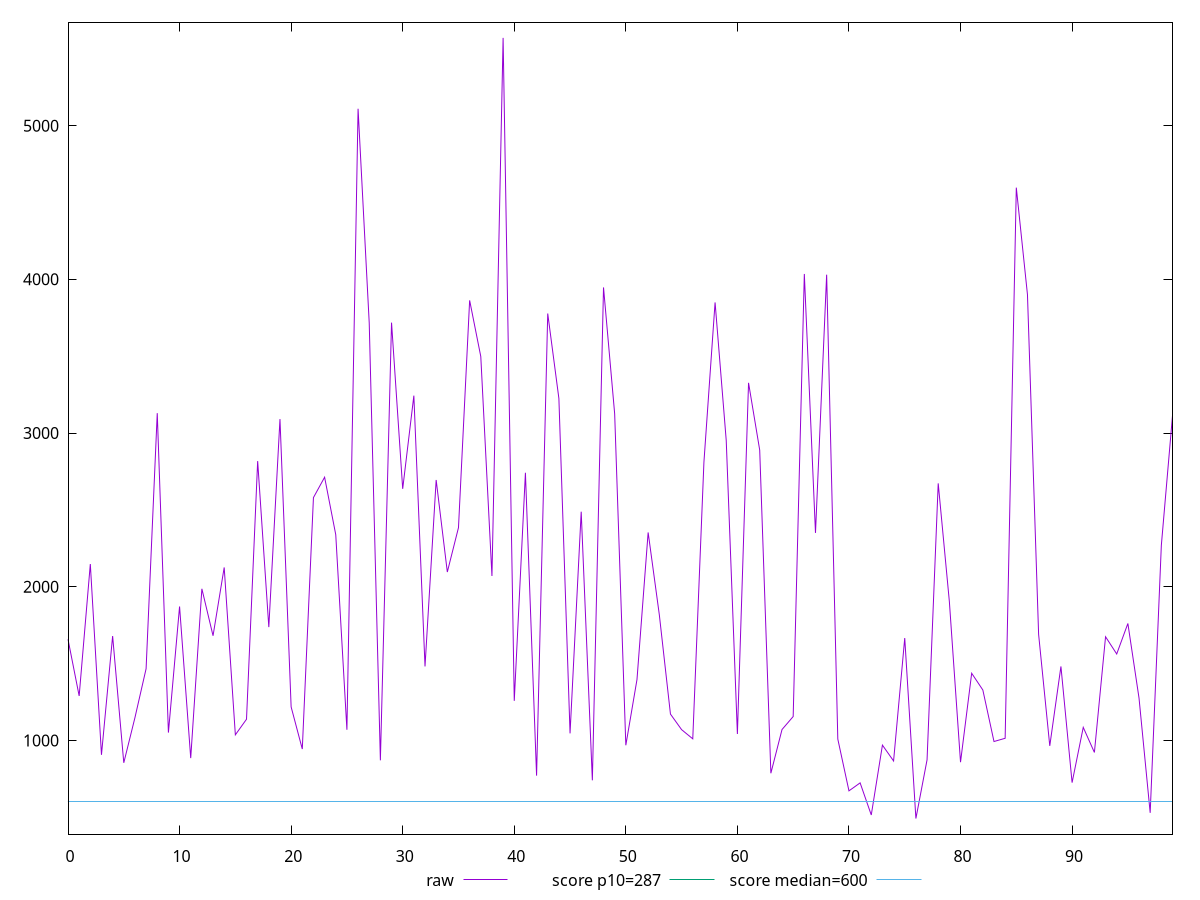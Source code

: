 reset

$raw <<EOF
0 1658.0000000000018
1 1289.5
2 2147.6519999999973
3 906.5
4 1679.000000000001
5 854.5
6 1148.4575
7 1466.500000000001
8 3129.4580000000024
9 1051
10 1871.5000000000018
11 885
12 1986.5
13 1681.000000000001
14 2125.5570000000016
15 1036.5
16 1137.9999999999993
17 2817.2449999999963
18 1737.4999999999973
19 3090.7954999999965
20 1218.178499999999
21 944.0000000000009
22 2579.977999999999
23 2712.499999999999
24 2338.5404999999973
25 1069.5
26 5109.6390000000065
27 3715.779499999996
28 870.5
29 3718.264500000002
30 2637.000000000001
31 3243.2065000000007
32 1481.5000000000023
33 2694.6484999999975
34 2095.6660000000006
35 2384.499999999999
36 3863.094500000002
37 3497.7104999999983
38 2069.8295000000016
39 5570.692999999999
40 1257.4999999999995
41 2741.3595000000005
42 771
43 3777.499
44 3224.797499999998
45 1046
46 2488.4249999999993
47 740.5
48 3947.179500000001
49 3124.3665
50 968.614
51 1396
52 2353.231500000001
53 1818.7515000000017
54 1171.500000000001
55 1070
56 1010.5
57 2809.999999999999
58 3849.8199999999997
59 2951.000000000002
60 1042
61 3326.5675
62 2889
63 786.5
64 1071
65 1155.499999999999
66 4035.052500000004
67 2349.9999999999986
68 4030.383999999998
69 1009.0000000000009
70 672
71 724
72 515
73 969.4999999999995
74 866.5
75 1666
76 492
77 873.5
78 2672.510499999995
79 1903.2740000000013
80 858.5000000000009
81 1437
82 1328.1360000000009
83 992.9999999999982
84 1013.9999999999995
85 4596.673999999997
86 3900.618999999998
87 1689.999999999999
88 964.5
89 1481.4999999999982
90 725.5
91 1084.9999999999995
92 922
93 1674.5000000000005
94 1562.4999999999968
95 1761.000000000001
96 1275.5
97 529
98 2269.3320000000003
99 3112.4044999999996
EOF

set key outside below
set xrange [0:99]
set yrange [390.42614000000003:5672.26686]
set trange [390.42614000000003:5672.26686]
set terminal svg size 640, 500 enhanced background rgb 'white'
set output "report_00013_2021-02-09T12-04-24.940Z/total-blocking-time/samples/pages+cached/raw/values.svg"

plot $raw title "raw" with line, \
     287 title "score p10=287", \
     600 title "score median=600"

reset
